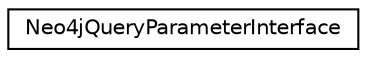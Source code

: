 digraph "Graphical Class Hierarchy"
{
  edge [fontname="Helvetica",fontsize="10",labelfontname="Helvetica",labelfontsize="10"];
  node [fontname="Helvetica",fontsize="10",shape=record];
  rankdir="LR";
  Node1 [label="Neo4jQueryParameterInterface",height=0.2,width=0.4,color="black", fillcolor="white", style="filled",URL="$classNeo4jQueryParameterInterface.html",tooltip="Neo4j Query Parameter Interface. "];
}
